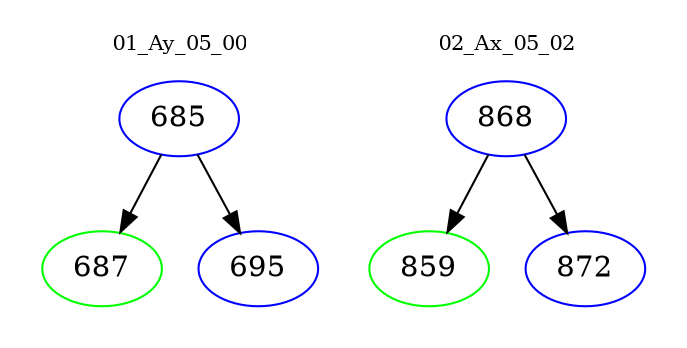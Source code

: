 digraph{
subgraph cluster_0 {
color = white
label = "01_Ay_05_00";
fontsize=10;
T0_685 [label="685", color="blue"]
T0_685 -> T0_687 [color="black"]
T0_687 [label="687", color="green"]
T0_685 -> T0_695 [color="black"]
T0_695 [label="695", color="blue"]
}
subgraph cluster_1 {
color = white
label = "02_Ax_05_02";
fontsize=10;
T1_868 [label="868", color="blue"]
T1_868 -> T1_859 [color="black"]
T1_859 [label="859", color="green"]
T1_868 -> T1_872 [color="black"]
T1_872 [label="872", color="blue"]
}
}
